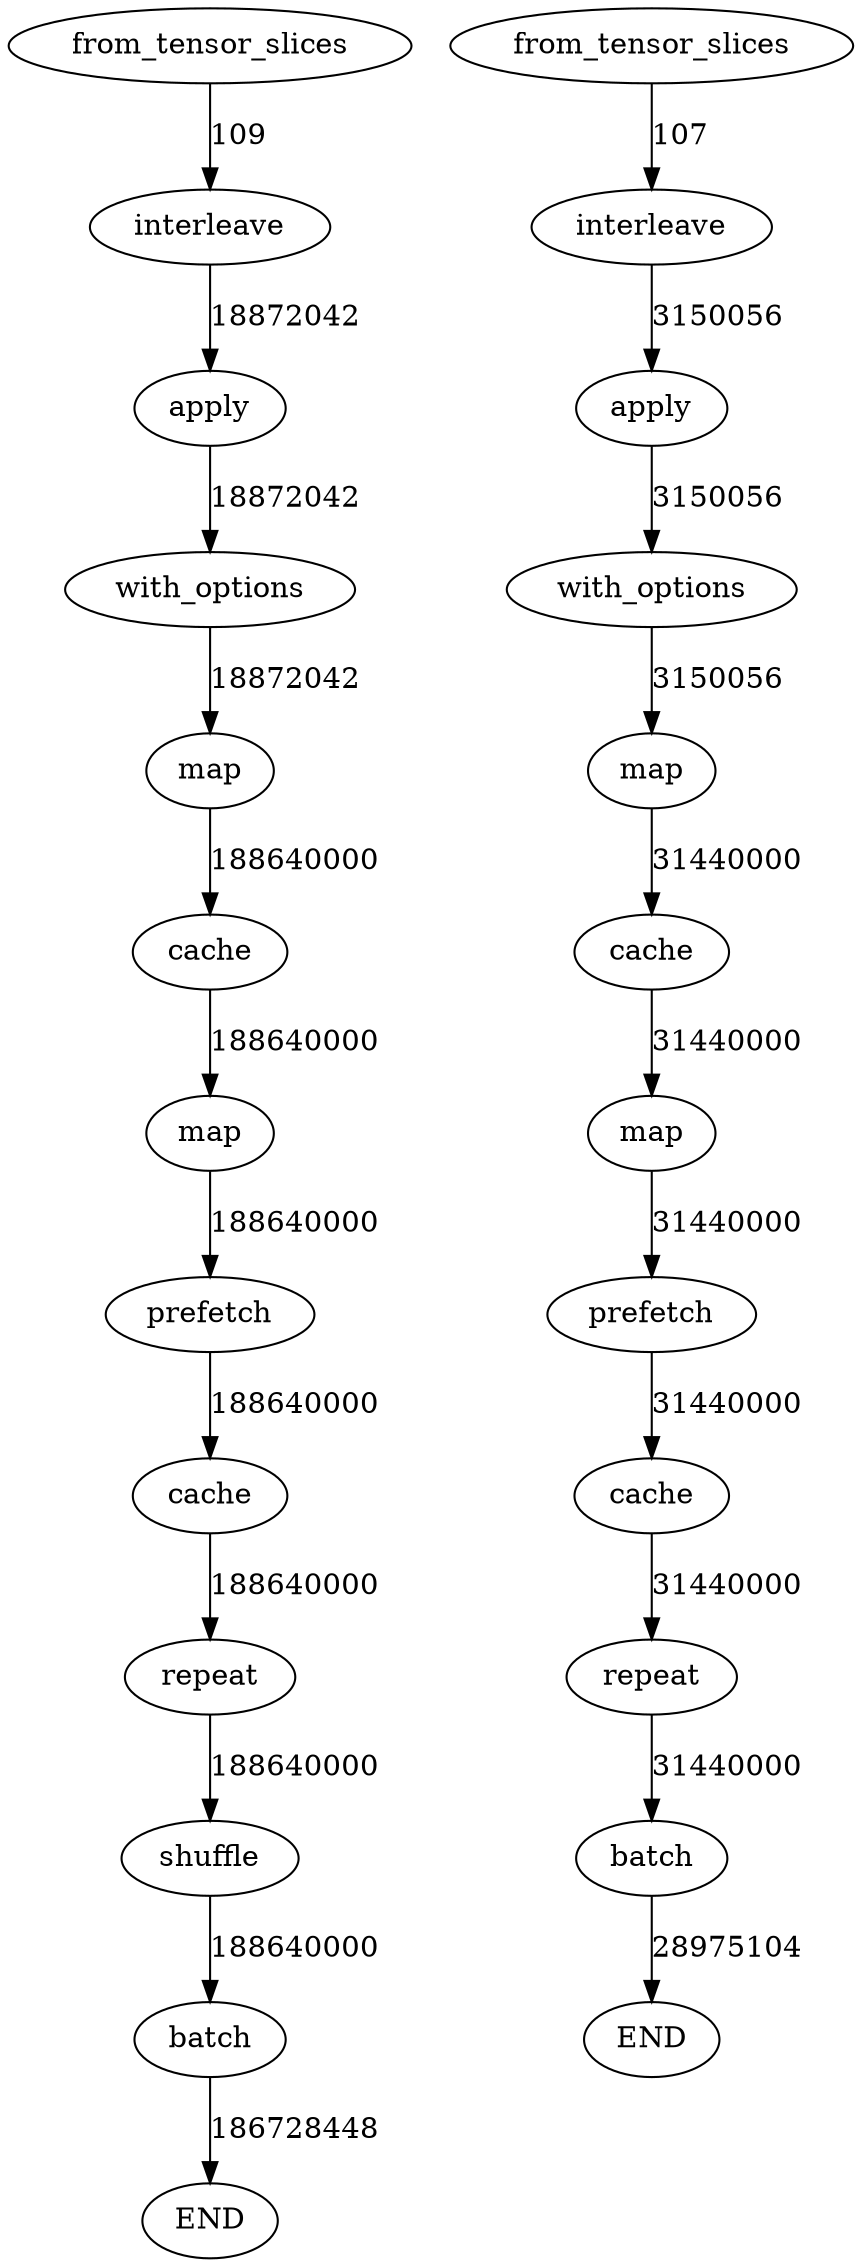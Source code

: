 // Transformation Graph
digraph {
	1 [label=interleave]
	1 -> 2 [label=18872042]
	4 [label=map]
	4 -> 5 [label=188640000]
	5 [label=cache]
	5 -> 6 [label=188640000]
	6 [label=map]
	6 -> 7 [label=188640000]
	7 [label=prefetch]
	7 -> 16 [label=188640000]
	8 [label=from_tensor_slices]
	8 -> 9 [label=107]
	9 [label=interleave]
	9 -> 10 [label=3150056]
	3 [label=with_options]
	3 -> 4 [label=18872042]
	10 [label=apply]
	10 -> 11 [label=3150056]
	11 [label=with_options]
	11 -> 12 [label=3150056]
	12 [label=map]
	12 -> 13 [label=31440000]
	13 [label=cache]
	13 -> 14 [label=31440000]
	14 [label=map]
	14 -> 15 [label=31440000]
	15 [label=prefetch]
	15 -> 20 [label=31440000]
	16 [label=cache]
	16 -> 17 [label=188640000]
	17 [label=repeat]
	17 -> 18 [label=188640000]
	18 [label=shuffle]
	18 -> 19 [label=188640000]
	19 [label=batch]
	"end-0" [label=END]
	19 -> "end-0" [label=186728448]
	20 [label=cache]
	20 -> 21 [label=31440000]
	2 [label=apply]
	2 -> 3 [label=18872042]
	21 [label=repeat]
	21 -> 22 [label=31440000]
	0 [label=from_tensor_slices]
	0 -> 1 [label=109]
	22 [label=batch]
	"end-1" [label=END]
	22 -> "end-1" [label=28975104]
}

